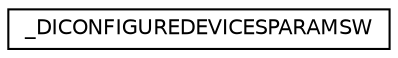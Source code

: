 digraph "Graphical Class Hierarchy"
{
 // LATEX_PDF_SIZE
  edge [fontname="Helvetica",fontsize="10",labelfontname="Helvetica",labelfontsize="10"];
  node [fontname="Helvetica",fontsize="10",shape=record];
  rankdir="LR";
  Node0 [label="_DICONFIGUREDEVICESPARAMSW",height=0.2,width=0.4,color="black", fillcolor="white", style="filled",URL="$struct__DICONFIGUREDEVICESPARAMSW.html",tooltip=" "];
}
